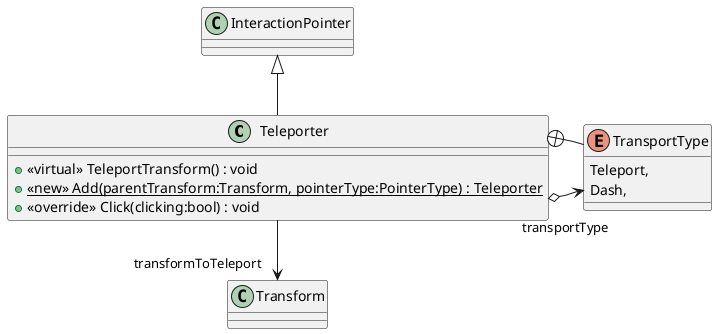 @startuml
class Teleporter {
    + <<virtual>> TeleportTransform() : void
    + {static} <<new>> Add(parentTransform:Transform, pointerType:PointerType) : Teleporter
    + <<override>> Click(clicking:bool) : void
}
enum TransportType {
    Teleport,
    Dash,
}
InteractionPointer <|-- Teleporter
Teleporter o-> "transportType" TransportType
Teleporter --> "transformToTeleport" Transform
Teleporter +-- TransportType
@enduml
